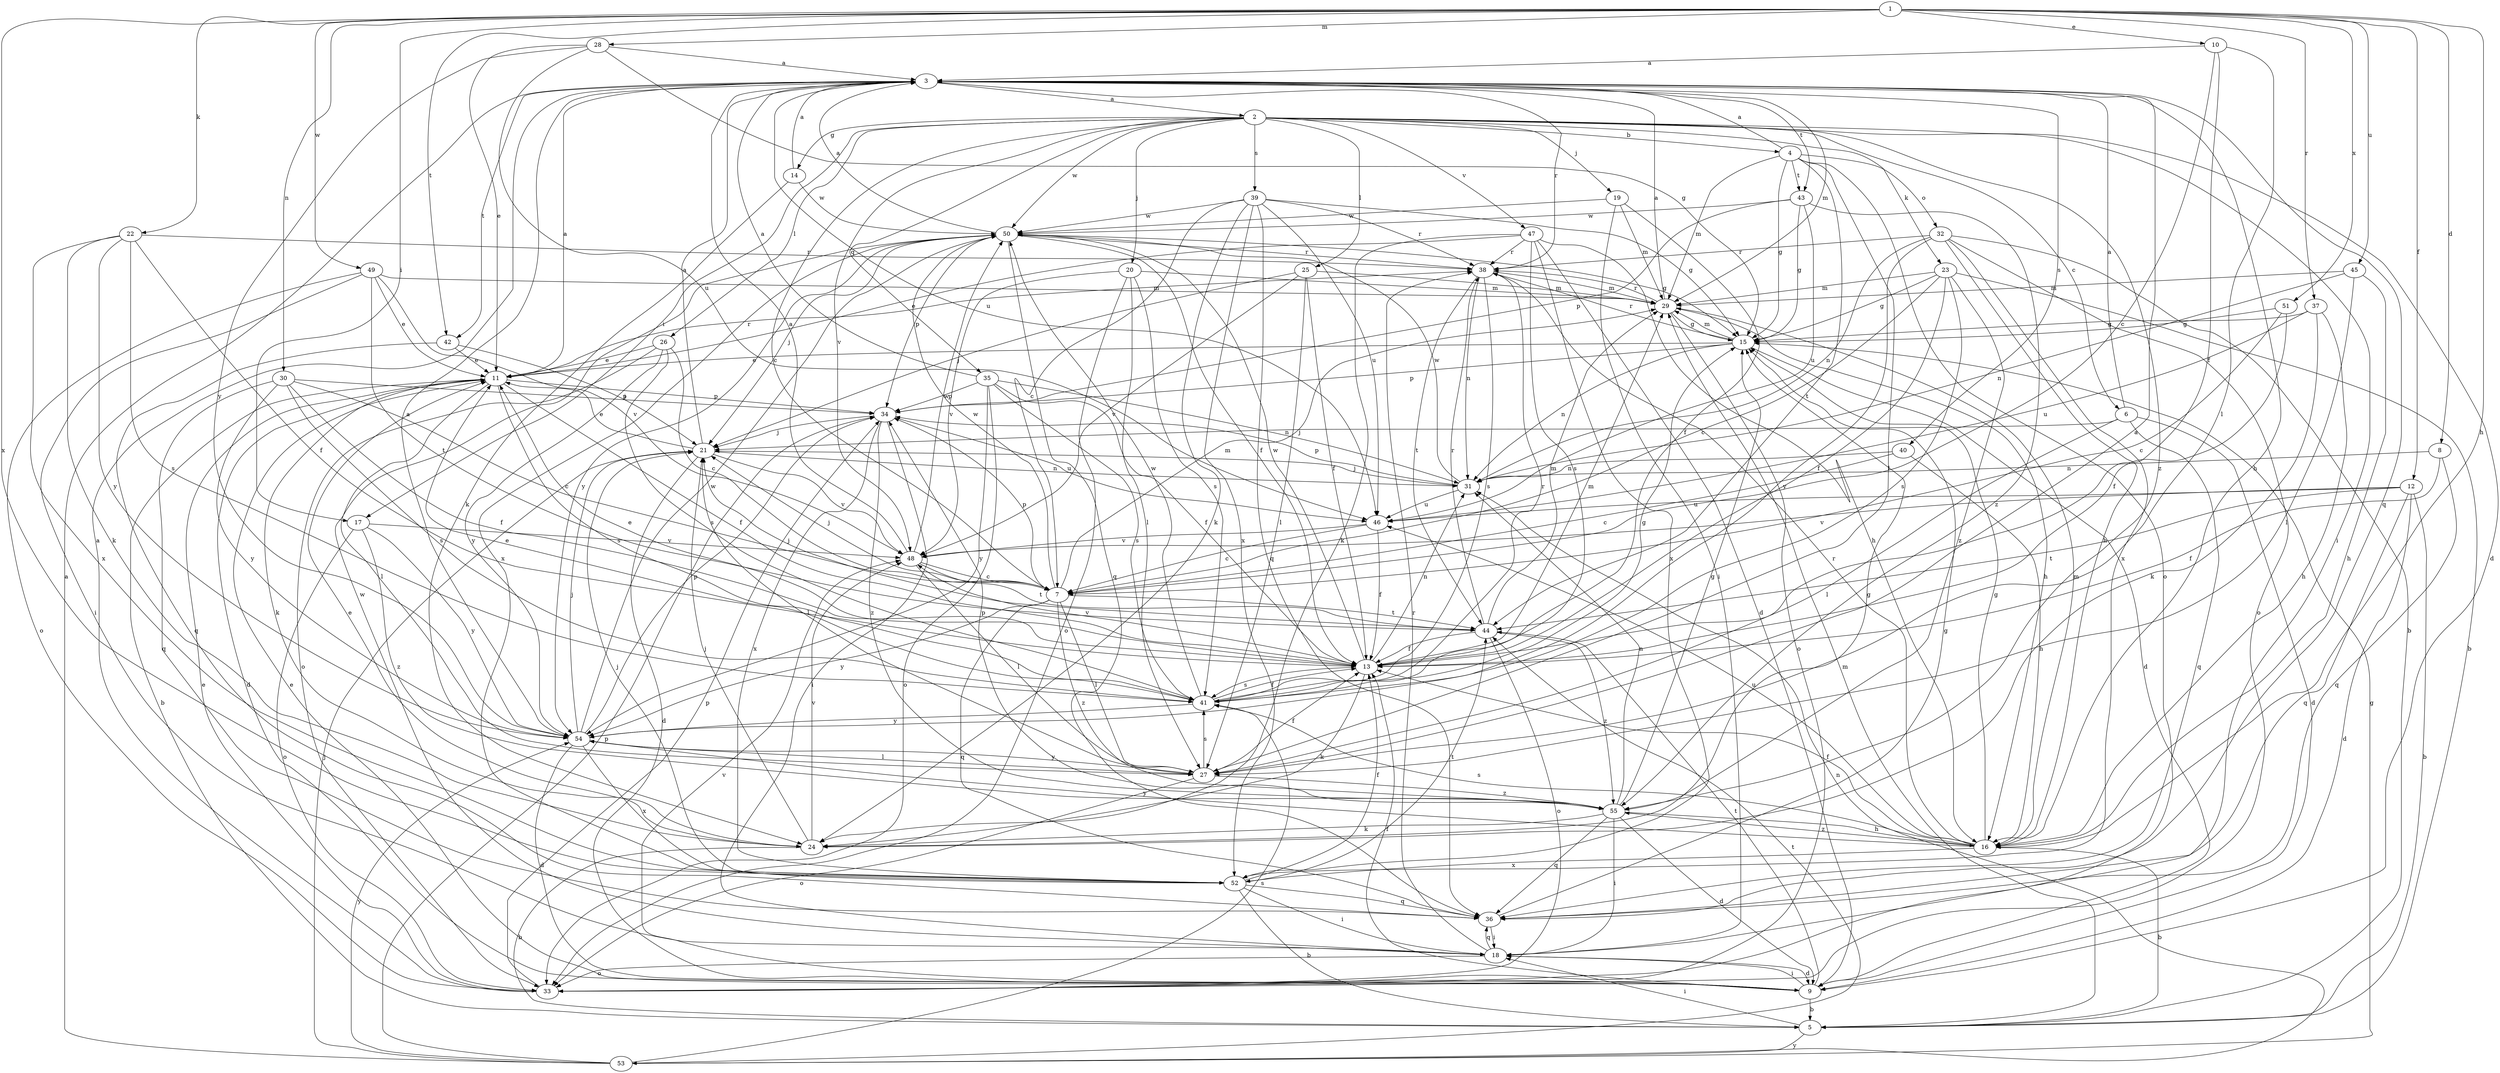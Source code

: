strict digraph  {
	3 -> 2 [label=a];
	4 -> 3 [label=a];
	6 -> 3 [label=a];
	10 -> 3 [label=a];
	11 -> 3 [label=a];
	14 -> 3 [label=a];
	21 -> 3 [label=a];
	27 -> 3 [label=a];
	28 -> 3 [label=a];
	29 -> 3 [label=a];
	33 -> 3 [label=a];
	35 -> 3 [label=a];
	48 -> 3 [label=a];
	50 -> 3 [label=a];
	53 -> 3 [label=a];
	54 -> 3 [label=a];
	2 -> 4 [label=b];
	9 -> 5 [label=b];
	11 -> 5 [label=b];
	12 -> 5 [label=b];
	16 -> 5 [label=b];
	23 -> 5 [label=b];
	24 -> 5 [label=b];
	32 -> 5 [label=b];
	52 -> 5 [label=b];
	2 -> 6 [label=c];
	2 -> 7 [label=c];
	10 -> 7 [label=c];
	23 -> 7 [label=c];
	26 -> 7 [label=c];
	30 -> 7 [label=c];
	39 -> 7 [label=c];
	40 -> 7 [label=c];
	46 -> 7 [label=c];
	48 -> 7 [label=c];
	51 -> 7 [label=c];
	1 -> 8 [label=d];
	2 -> 9 [label=d];
	6 -> 9 [label=d];
	11 -> 9 [label=d];
	12 -> 9 [label=d];
	15 -> 9 [label=d];
	18 -> 9 [label=d];
	21 -> 9 [label=d];
	47 -> 9 [label=d];
	54 -> 9 [label=d];
	55 -> 9 [label=d];
	1 -> 10 [label=e];
	9 -> 11 [label=e];
	13 -> 11 [label=e];
	15 -> 11 [label=e];
	21 -> 11 [label=e];
	24 -> 11 [label=e];
	26 -> 11 [label=e];
	28 -> 11 [label=e];
	33 -> 11 [label=e];
	41 -> 11 [label=e];
	42 -> 11 [label=e];
	47 -> 11 [label=e];
	49 -> 11 [label=e];
	1 -> 12 [label=f];
	8 -> 13 [label=f];
	9 -> 13 [label=f];
	10 -> 13 [label=f];
	11 -> 13 [label=f];
	16 -> 13 [label=f];
	19 -> 13 [label=f];
	22 -> 13 [label=f];
	23 -> 13 [label=f];
	25 -> 13 [label=f];
	27 -> 13 [label=f];
	30 -> 13 [label=f];
	35 -> 13 [label=f];
	41 -> 13 [label=f];
	44 -> 13 [label=f];
	46 -> 13 [label=f];
	50 -> 13 [label=f];
	51 -> 13 [label=f];
	52 -> 13 [label=f];
	2 -> 14 [label=g];
	4 -> 15 [label=g];
	16 -> 15 [label=g];
	23 -> 15 [label=g];
	24 -> 15 [label=g];
	28 -> 15 [label=g];
	29 -> 15 [label=g];
	36 -> 15 [label=g];
	37 -> 15 [label=g];
	39 -> 15 [label=g];
	41 -> 15 [label=g];
	43 -> 15 [label=g];
	50 -> 15 [label=g];
	51 -> 15 [label=g];
	53 -> 15 [label=g];
	55 -> 15 [label=g];
	1 -> 16 [label=h];
	3 -> 16 [label=h];
	29 -> 16 [label=h];
	32 -> 16 [label=h];
	37 -> 16 [label=h];
	40 -> 16 [label=h];
	45 -> 16 [label=h];
	47 -> 16 [label=h];
	55 -> 16 [label=h];
	1 -> 17 [label=i];
	2 -> 17 [label=i];
	2 -> 18 [label=i];
	5 -> 18 [label=i];
	9 -> 18 [label=i];
	19 -> 18 [label=i];
	34 -> 18 [label=i];
	36 -> 18 [label=i];
	49 -> 18 [label=i];
	52 -> 18 [label=i];
	55 -> 18 [label=i];
	2 -> 19 [label=j];
	2 -> 20 [label=j];
	6 -> 21 [label=j];
	7 -> 21 [label=j];
	24 -> 21 [label=j];
	25 -> 21 [label=j];
	31 -> 21 [label=j];
	34 -> 21 [label=j];
	42 -> 21 [label=j];
	44 -> 21 [label=j];
	50 -> 21 [label=j];
	52 -> 21 [label=j];
	53 -> 21 [label=j];
	54 -> 21 [label=j];
	1 -> 22 [label=k];
	2 -> 23 [label=k];
	11 -> 24 [label=k];
	13 -> 24 [label=k];
	14 -> 24 [label=k];
	22 -> 24 [label=k];
	37 -> 24 [label=k];
	39 -> 24 [label=k];
	47 -> 24 [label=k];
	55 -> 24 [label=k];
	2 -> 25 [label=l];
	2 -> 26 [label=l];
	4 -> 27 [label=l];
	6 -> 27 [label=l];
	7 -> 27 [label=l];
	10 -> 27 [label=l];
	11 -> 27 [label=l];
	20 -> 27 [label=l];
	21 -> 27 [label=l];
	25 -> 27 [label=l];
	45 -> 27 [label=l];
	48 -> 27 [label=l];
	54 -> 27 [label=l];
	1 -> 28 [label=m];
	3 -> 29 [label=m];
	4 -> 29 [label=m];
	5 -> 29 [label=m];
	7 -> 29 [label=m];
	13 -> 29 [label=m];
	15 -> 29 [label=m];
	16 -> 29 [label=m];
	19 -> 29 [label=m];
	20 -> 29 [label=m];
	23 -> 29 [label=m];
	25 -> 29 [label=m];
	38 -> 29 [label=m];
	44 -> 29 [label=m];
	45 -> 29 [label=m];
	49 -> 29 [label=m];
	1 -> 30 [label=n];
	8 -> 31 [label=n];
	13 -> 31 [label=n];
	15 -> 31 [label=n];
	21 -> 31 [label=n];
	32 -> 31 [label=n];
	35 -> 31 [label=n];
	38 -> 31 [label=n];
	40 -> 31 [label=n];
	45 -> 31 [label=n];
	53 -> 31 [label=n];
	55 -> 31 [label=n];
	4 -> 32 [label=o];
	4 -> 33 [label=o];
	17 -> 33 [label=o];
	18 -> 33 [label=o];
	20 -> 33 [label=o];
	26 -> 33 [label=o];
	27 -> 33 [label=o];
	29 -> 33 [label=o];
	32 -> 33 [label=o];
	35 -> 33 [label=o];
	44 -> 33 [label=o];
	49 -> 33 [label=o];
	7 -> 34 [label=p];
	11 -> 34 [label=p];
	15 -> 34 [label=p];
	30 -> 34 [label=p];
	31 -> 34 [label=p];
	33 -> 34 [label=p];
	35 -> 34 [label=p];
	43 -> 34 [label=p];
	50 -> 34 [label=p];
	53 -> 34 [label=p];
	54 -> 34 [label=p];
	55 -> 34 [label=p];
	2 -> 35 [label=q];
	3 -> 36 [label=q];
	6 -> 36 [label=q];
	7 -> 36 [label=q];
	8 -> 36 [label=q];
	12 -> 36 [label=q];
	18 -> 36 [label=q];
	30 -> 36 [label=q];
	39 -> 36 [label=q];
	42 -> 36 [label=q];
	50 -> 36 [label=q];
	52 -> 36 [label=q];
	55 -> 36 [label=q];
	1 -> 37 [label=r];
	3 -> 38 [label=r];
	11 -> 38 [label=r];
	15 -> 38 [label=r];
	16 -> 38 [label=r];
	18 -> 38 [label=r];
	22 -> 38 [label=r];
	29 -> 38 [label=r];
	32 -> 38 [label=r];
	39 -> 38 [label=r];
	41 -> 38 [label=r];
	44 -> 38 [label=r];
	47 -> 38 [label=r];
	50 -> 38 [label=r];
	2 -> 39 [label=s];
	3 -> 40 [label=s];
	11 -> 41 [label=s];
	13 -> 41 [label=s];
	16 -> 41 [label=s];
	20 -> 41 [label=s];
	22 -> 41 [label=s];
	23 -> 41 [label=s];
	26 -> 41 [label=s];
	27 -> 41 [label=s];
	30 -> 41 [label=s];
	35 -> 41 [label=s];
	38 -> 41 [label=s];
	47 -> 41 [label=s];
	53 -> 41 [label=s];
	1 -> 42 [label=t];
	3 -> 42 [label=t];
	3 -> 43 [label=t];
	4 -> 43 [label=t];
	4 -> 44 [label=t];
	7 -> 44 [label=t];
	9 -> 44 [label=t];
	12 -> 44 [label=t];
	38 -> 44 [label=t];
	48 -> 44 [label=t];
	49 -> 44 [label=t];
	52 -> 44 [label=t];
	53 -> 44 [label=t];
	1 -> 45 [label=u];
	3 -> 46 [label=u];
	12 -> 46 [label=u];
	16 -> 46 [label=u];
	28 -> 46 [label=u];
	31 -> 46 [label=u];
	34 -> 46 [label=u];
	37 -> 46 [label=u];
	39 -> 46 [label=u];
	43 -> 46 [label=u];
	2 -> 47 [label=v];
	2 -> 48 [label=v];
	9 -> 48 [label=v];
	12 -> 48 [label=v];
	13 -> 48 [label=v];
	17 -> 48 [label=v];
	20 -> 48 [label=v];
	21 -> 48 [label=v];
	24 -> 48 [label=v];
	25 -> 48 [label=v];
	46 -> 48 [label=v];
	49 -> 48 [label=v];
	1 -> 49 [label=w];
	2 -> 50 [label=w];
	7 -> 50 [label=w];
	13 -> 50 [label=w];
	14 -> 50 [label=w];
	18 -> 50 [label=w];
	19 -> 50 [label=w];
	31 -> 50 [label=w];
	39 -> 50 [label=w];
	41 -> 50 [label=w];
	43 -> 50 [label=w];
	48 -> 50 [label=w];
	54 -> 50 [label=w];
	1 -> 51 [label=x];
	1 -> 52 [label=x];
	16 -> 52 [label=x];
	22 -> 52 [label=x];
	32 -> 52 [label=x];
	34 -> 52 [label=x];
	39 -> 52 [label=x];
	47 -> 52 [label=x];
	50 -> 52 [label=x];
	54 -> 52 [label=x];
	5 -> 53 [label=y];
	7 -> 54 [label=y];
	16 -> 54 [label=y];
	17 -> 54 [label=y];
	22 -> 54 [label=y];
	26 -> 54 [label=y];
	27 -> 54 [label=y];
	28 -> 54 [label=y];
	30 -> 54 [label=y];
	32 -> 54 [label=y];
	35 -> 54 [label=y];
	41 -> 54 [label=y];
	50 -> 54 [label=y];
	53 -> 54 [label=y];
	2 -> 55 [label=z];
	7 -> 55 [label=z];
	16 -> 55 [label=z];
	17 -> 55 [label=z];
	23 -> 55 [label=z];
	27 -> 55 [label=z];
	34 -> 55 [label=z];
	43 -> 55 [label=z];
	44 -> 55 [label=z];
}
